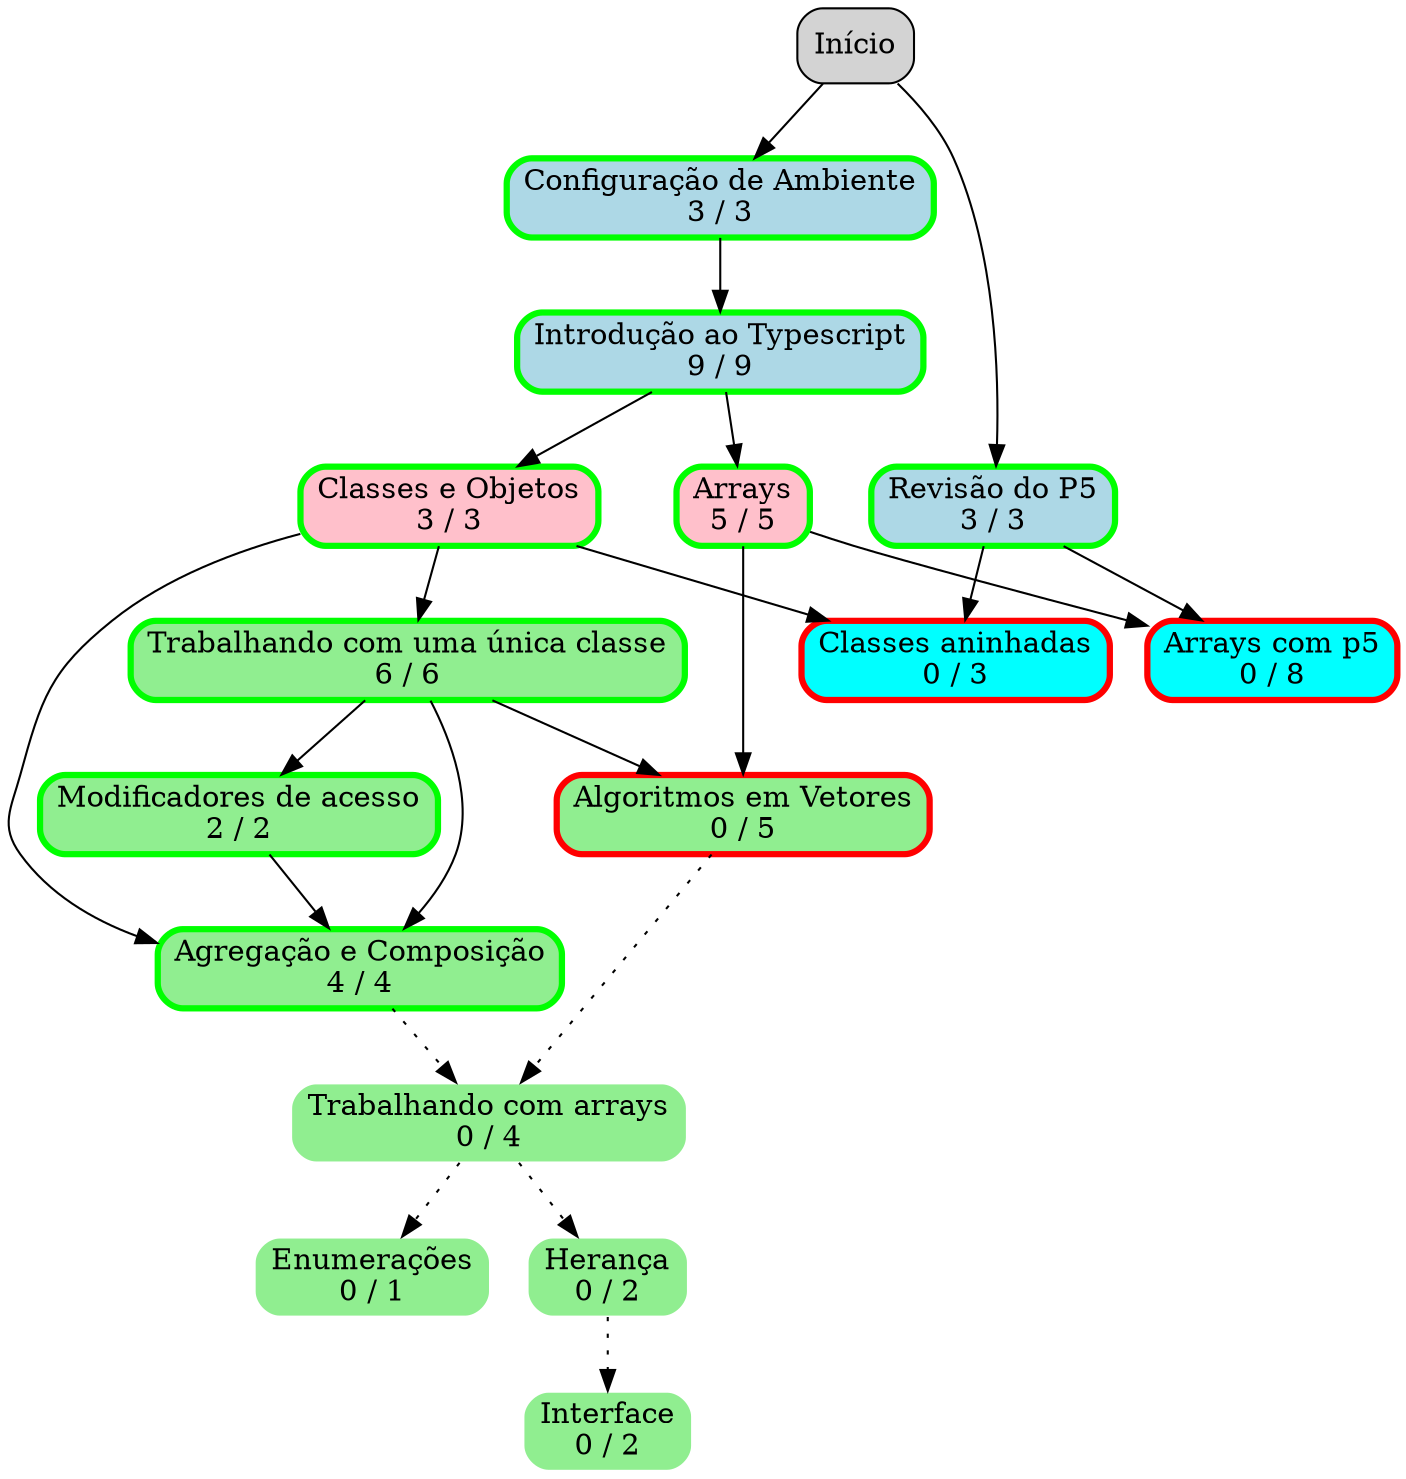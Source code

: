 digraph diag {
  node [penwidth=1, style="rounded,filled", shape=box]
  "Início" -> "Configuração de Ambiente\n3 / 3"
  "Configuração de Ambiente\n3 / 3" -> "Introdução ao Typescript\n9 / 9" 
  "Início" -> "Revisão do P5\n3 / 3"
  "Introdução ao Typescript\n9 / 9" -> "Classes e Objetos\n3 / 3" 
  "Introdução ao Typescript\n9 / 9" -> "Arrays\n5 / 5" 
  "Classes e Objetos\n3 / 3" -> "Trabalhando com uma única classe\n6 / 6" 
  "Trabalhando com uma única classe\n6 / 6" -> "Modificadores de acesso\n2 / 2" 
  "Arrays\n5 / 5" -> "Algoritmos em Vetores\n0 / 5" 
  "Trabalhando com uma única classe\n6 / 6" -> "Algoritmos em Vetores\n0 / 5" 
  "Classes e Objetos\n3 / 3" -> "Agregação e Composição\n4 / 4" 
  "Trabalhando com uma única classe\n6 / 6" -> "Agregação e Composição\n4 / 4" 
  "Modificadores de acesso\n2 / 2" -> "Agregação e Composição\n4 / 4" 
  "Algoritmos em Vetores\n0 / 5" -> "Trabalhando com arrays\n0 / 4" [style=dotted]
  "Agregação e Composição\n4 / 4" -> "Trabalhando com arrays\n0 / 4" [style=dotted]
  "Trabalhando com arrays\n0 / 4" -> "Enumerações\n0 / 1" [style=dotted]
  "Trabalhando com arrays\n0 / 4" -> "Herança\n0 / 2" [style=dotted]
  "Herança\n0 / 2" -> "Interface\n0 / 2" [style=dotted]
  "Revisão do P5\n3 / 3" -> "Classes aninhadas\n0 / 3" 
  "Classes e Objetos\n3 / 3" -> "Classes aninhadas\n0 / 3" 
  "Revisão do P5\n3 / 3" -> "Arrays com p5\n0 / 8" 
  "Arrays\n5 / 5" -> "Arrays com p5\n0 / 8" 
  "Configuração de Ambiente\n3 / 3" [shape=box, color=green, penwidth=3, fillcolor=lightblue]
  "Introdução ao Typescript\n9 / 9" [shape=box, color=green, penwidth=3, fillcolor=lightblue]
  "Revisão do P5\n3 / 3" [shape=box, color=green, penwidth=3, fillcolor=lightblue]
  "Classes e Objetos\n3 / 3" [shape=box, color=green, penwidth=3, fillcolor=pink]
  "Arrays\n5 / 5" [shape=box, color=green, penwidth=3, fillcolor=pink]
  "Trabalhando com uma única classe\n6 / 6" [shape=box, color=green, penwidth=3, fillcolor=lightgreen]
  "Modificadores de acesso\n2 / 2" [shape=box, color=green, penwidth=3, fillcolor=lightgreen]
  "Algoritmos em Vetores\n0 / 5" [shape=box, color=red, penwidth=3, fillcolor=lightgreen]
  "Agregação e Composição\n4 / 4" [shape=box, color=green, penwidth=3, fillcolor=lightgreen]
  "Trabalhando com arrays\n0 / 4" [shape=box, color=white, penwidth=1, fillcolor=lightgreen]
  "Enumerações\n0 / 1" [shape=box, color=white, penwidth=1, fillcolor=lightgreen]
  "Herança\n0 / 2" [shape=box, color=white, penwidth=1, fillcolor=lightgreen]
  "Interface\n0 / 2" [shape=box, color=white, penwidth=1, fillcolor=lightgreen]
  "Classes aninhadas\n0 / 3" [shape=box, color=red, penwidth=3, fillcolor=cyan]
  "Arrays com p5\n0 / 8" [shape=box, color=red, penwidth=3, fillcolor=cyan]
}
